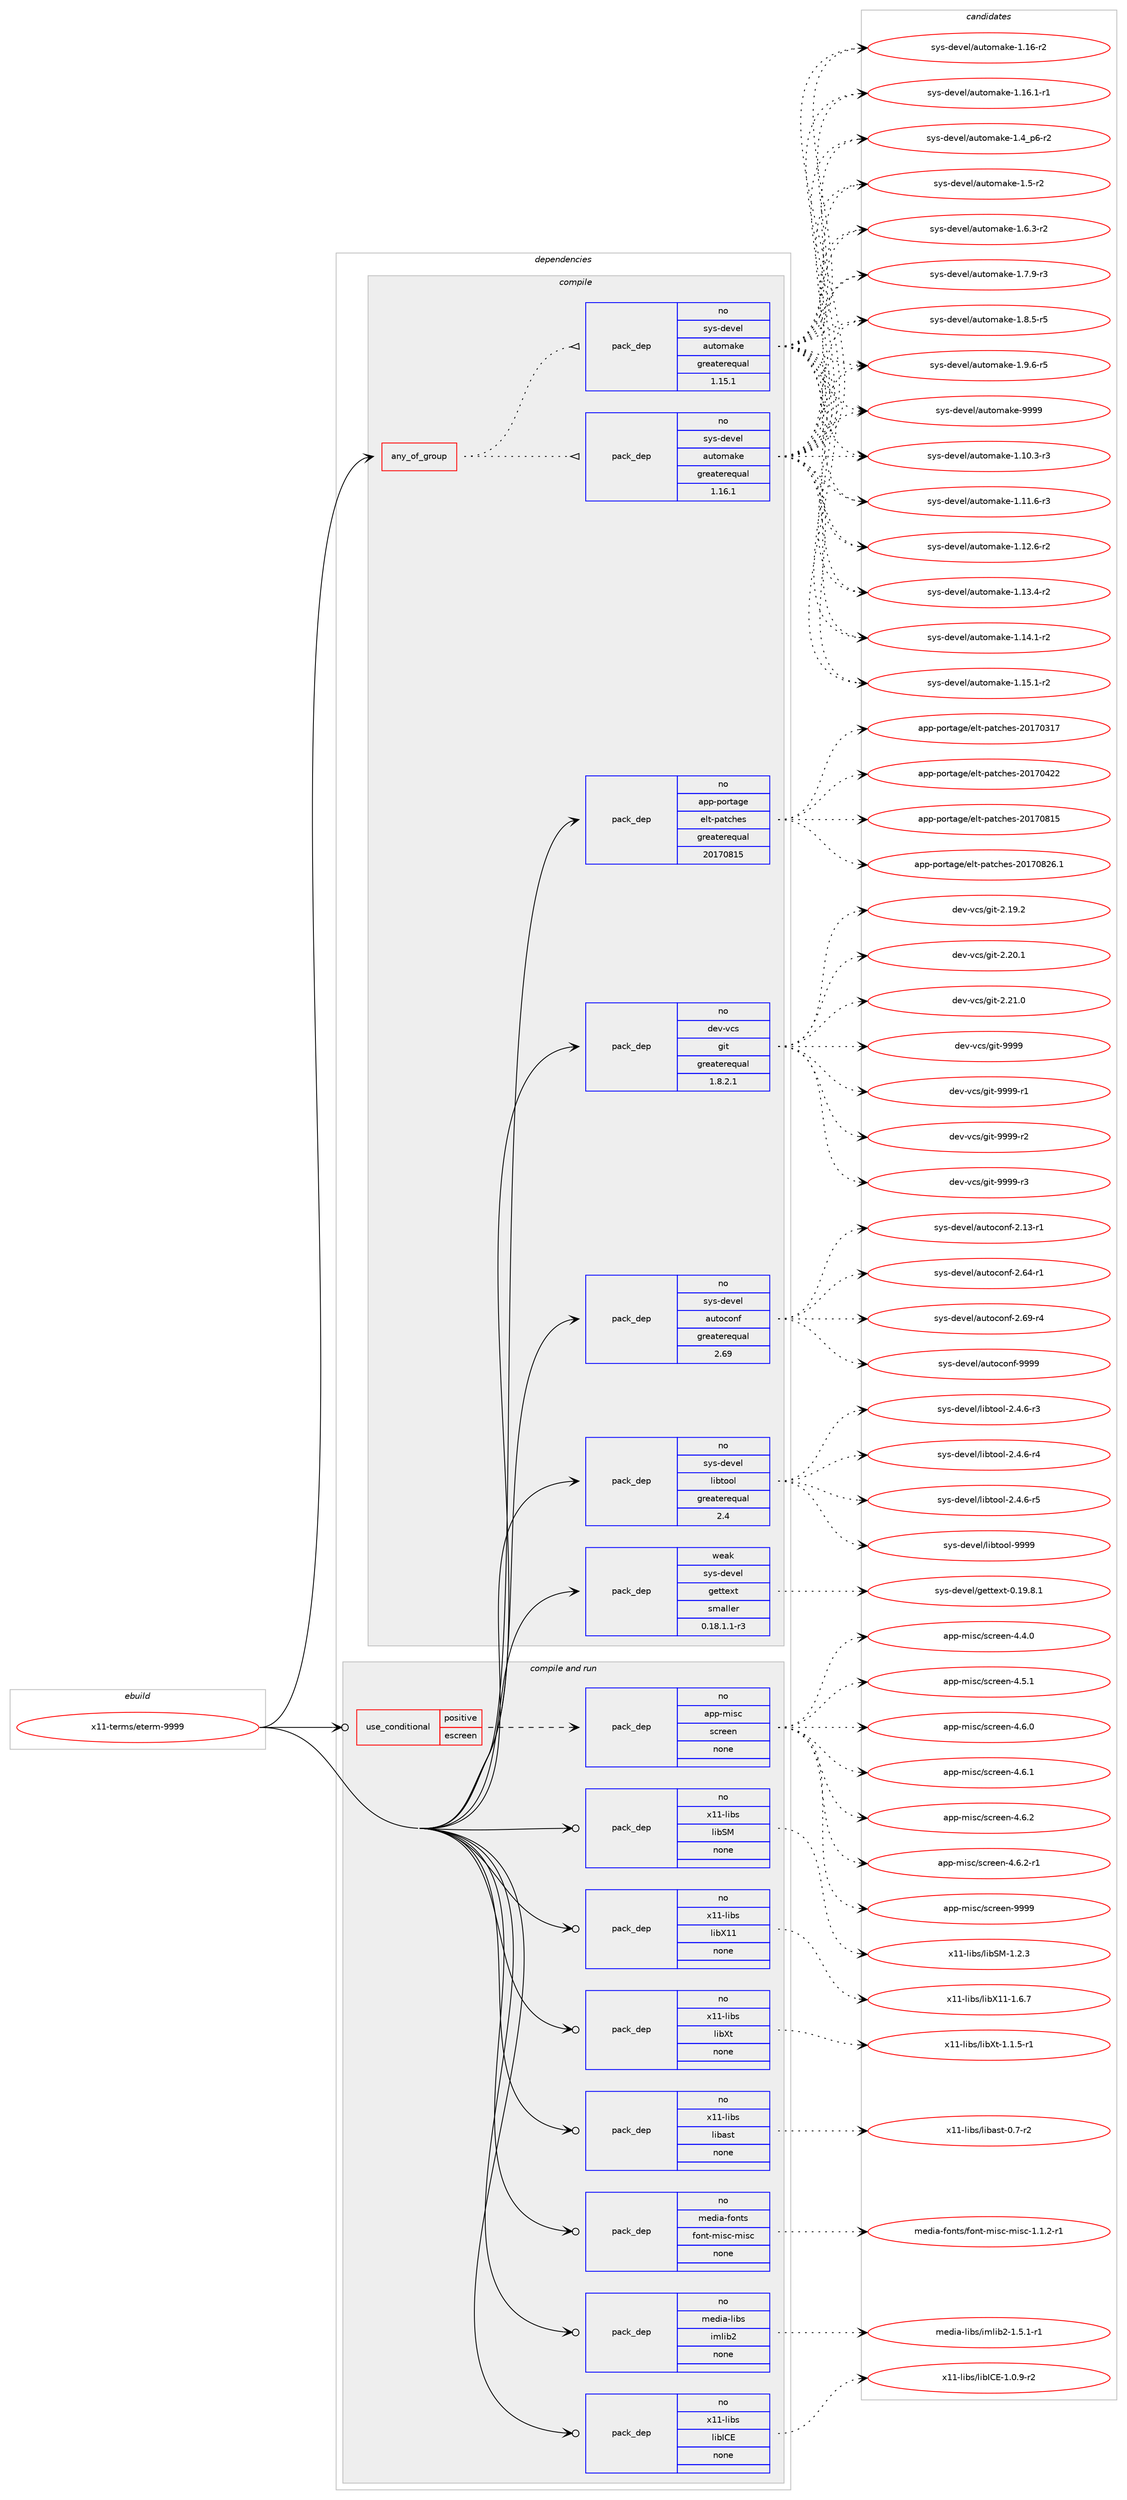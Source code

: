 digraph prolog {

# *************
# Graph options
# *************

newrank=true;
concentrate=true;
compound=true;
graph [rankdir=LR,fontname=Helvetica,fontsize=10,ranksep=1.5];#, ranksep=2.5, nodesep=0.2];
edge  [arrowhead=vee];
node  [fontname=Helvetica,fontsize=10];

# **********
# The ebuild
# **********

subgraph cluster_leftcol {
color=gray;
rank=same;
label=<<i>ebuild</i>>;
id [label="x11-terms/eterm-9999", color=red, width=4, href="../x11-terms/eterm-9999.svg"];
}

# ****************
# The dependencies
# ****************

subgraph cluster_midcol {
color=gray;
label=<<i>dependencies</i>>;
subgraph cluster_compile {
fillcolor="#eeeeee";
style=filled;
label=<<i>compile</i>>;
subgraph any28791 {
dependency1767843 [label=<<TABLE BORDER="0" CELLBORDER="1" CELLSPACING="0" CELLPADDING="4"><TR><TD CELLPADDING="10">any_of_group</TD></TR></TABLE>>, shape=none, color=red];subgraph pack1271033 {
dependency1767844 [label=<<TABLE BORDER="0" CELLBORDER="1" CELLSPACING="0" CELLPADDING="4" WIDTH="220"><TR><TD ROWSPAN="6" CELLPADDING="30">pack_dep</TD></TR><TR><TD WIDTH="110">no</TD></TR><TR><TD>sys-devel</TD></TR><TR><TD>automake</TD></TR><TR><TD>greaterequal</TD></TR><TR><TD>1.16.1</TD></TR></TABLE>>, shape=none, color=blue];
}
dependency1767843:e -> dependency1767844:w [weight=20,style="dotted",arrowhead="oinv"];
subgraph pack1271034 {
dependency1767845 [label=<<TABLE BORDER="0" CELLBORDER="1" CELLSPACING="0" CELLPADDING="4" WIDTH="220"><TR><TD ROWSPAN="6" CELLPADDING="30">pack_dep</TD></TR><TR><TD WIDTH="110">no</TD></TR><TR><TD>sys-devel</TD></TR><TR><TD>automake</TD></TR><TR><TD>greaterequal</TD></TR><TR><TD>1.15.1</TD></TR></TABLE>>, shape=none, color=blue];
}
dependency1767843:e -> dependency1767845:w [weight=20,style="dotted",arrowhead="oinv"];
}
id:e -> dependency1767843:w [weight=20,style="solid",arrowhead="vee"];
subgraph pack1271035 {
dependency1767846 [label=<<TABLE BORDER="0" CELLBORDER="1" CELLSPACING="0" CELLPADDING="4" WIDTH="220"><TR><TD ROWSPAN="6" CELLPADDING="30">pack_dep</TD></TR><TR><TD WIDTH="110">no</TD></TR><TR><TD>app-portage</TD></TR><TR><TD>elt-patches</TD></TR><TR><TD>greaterequal</TD></TR><TR><TD>20170815</TD></TR></TABLE>>, shape=none, color=blue];
}
id:e -> dependency1767846:w [weight=20,style="solid",arrowhead="vee"];
subgraph pack1271036 {
dependency1767847 [label=<<TABLE BORDER="0" CELLBORDER="1" CELLSPACING="0" CELLPADDING="4" WIDTH="220"><TR><TD ROWSPAN="6" CELLPADDING="30">pack_dep</TD></TR><TR><TD WIDTH="110">no</TD></TR><TR><TD>dev-vcs</TD></TR><TR><TD>git</TD></TR><TR><TD>greaterequal</TD></TR><TR><TD>1.8.2.1</TD></TR></TABLE>>, shape=none, color=blue];
}
id:e -> dependency1767847:w [weight=20,style="solid",arrowhead="vee"];
subgraph pack1271037 {
dependency1767848 [label=<<TABLE BORDER="0" CELLBORDER="1" CELLSPACING="0" CELLPADDING="4" WIDTH="220"><TR><TD ROWSPAN="6" CELLPADDING="30">pack_dep</TD></TR><TR><TD WIDTH="110">no</TD></TR><TR><TD>sys-devel</TD></TR><TR><TD>autoconf</TD></TR><TR><TD>greaterequal</TD></TR><TR><TD>2.69</TD></TR></TABLE>>, shape=none, color=blue];
}
id:e -> dependency1767848:w [weight=20,style="solid",arrowhead="vee"];
subgraph pack1271038 {
dependency1767849 [label=<<TABLE BORDER="0" CELLBORDER="1" CELLSPACING="0" CELLPADDING="4" WIDTH="220"><TR><TD ROWSPAN="6" CELLPADDING="30">pack_dep</TD></TR><TR><TD WIDTH="110">no</TD></TR><TR><TD>sys-devel</TD></TR><TR><TD>libtool</TD></TR><TR><TD>greaterequal</TD></TR><TR><TD>2.4</TD></TR></TABLE>>, shape=none, color=blue];
}
id:e -> dependency1767849:w [weight=20,style="solid",arrowhead="vee"];
subgraph pack1271039 {
dependency1767850 [label=<<TABLE BORDER="0" CELLBORDER="1" CELLSPACING="0" CELLPADDING="4" WIDTH="220"><TR><TD ROWSPAN="6" CELLPADDING="30">pack_dep</TD></TR><TR><TD WIDTH="110">weak</TD></TR><TR><TD>sys-devel</TD></TR><TR><TD>gettext</TD></TR><TR><TD>smaller</TD></TR><TR><TD>0.18.1.1-r3</TD></TR></TABLE>>, shape=none, color=blue];
}
id:e -> dependency1767850:w [weight=20,style="solid",arrowhead="vee"];
}
subgraph cluster_compileandrun {
fillcolor="#eeeeee";
style=filled;
label=<<i>compile and run</i>>;
subgraph cond467008 {
dependency1767851 [label=<<TABLE BORDER="0" CELLBORDER="1" CELLSPACING="0" CELLPADDING="4"><TR><TD ROWSPAN="3" CELLPADDING="10">use_conditional</TD></TR><TR><TD>positive</TD></TR><TR><TD>escreen</TD></TR></TABLE>>, shape=none, color=red];
subgraph pack1271040 {
dependency1767852 [label=<<TABLE BORDER="0" CELLBORDER="1" CELLSPACING="0" CELLPADDING="4" WIDTH="220"><TR><TD ROWSPAN="6" CELLPADDING="30">pack_dep</TD></TR><TR><TD WIDTH="110">no</TD></TR><TR><TD>app-misc</TD></TR><TR><TD>screen</TD></TR><TR><TD>none</TD></TR><TR><TD></TD></TR></TABLE>>, shape=none, color=blue];
}
dependency1767851:e -> dependency1767852:w [weight=20,style="dashed",arrowhead="vee"];
}
id:e -> dependency1767851:w [weight=20,style="solid",arrowhead="odotvee"];
subgraph pack1271041 {
dependency1767853 [label=<<TABLE BORDER="0" CELLBORDER="1" CELLSPACING="0" CELLPADDING="4" WIDTH="220"><TR><TD ROWSPAN="6" CELLPADDING="30">pack_dep</TD></TR><TR><TD WIDTH="110">no</TD></TR><TR><TD>media-fonts</TD></TR><TR><TD>font-misc-misc</TD></TR><TR><TD>none</TD></TR><TR><TD></TD></TR></TABLE>>, shape=none, color=blue];
}
id:e -> dependency1767853:w [weight=20,style="solid",arrowhead="odotvee"];
subgraph pack1271042 {
dependency1767854 [label=<<TABLE BORDER="0" CELLBORDER="1" CELLSPACING="0" CELLPADDING="4" WIDTH="220"><TR><TD ROWSPAN="6" CELLPADDING="30">pack_dep</TD></TR><TR><TD WIDTH="110">no</TD></TR><TR><TD>media-libs</TD></TR><TR><TD>imlib2</TD></TR><TR><TD>none</TD></TR><TR><TD></TD></TR></TABLE>>, shape=none, color=blue];
}
id:e -> dependency1767854:w [weight=20,style="solid",arrowhead="odotvee"];
subgraph pack1271043 {
dependency1767855 [label=<<TABLE BORDER="0" CELLBORDER="1" CELLSPACING="0" CELLPADDING="4" WIDTH="220"><TR><TD ROWSPAN="6" CELLPADDING="30">pack_dep</TD></TR><TR><TD WIDTH="110">no</TD></TR><TR><TD>x11-libs</TD></TR><TR><TD>libICE</TD></TR><TR><TD>none</TD></TR><TR><TD></TD></TR></TABLE>>, shape=none, color=blue];
}
id:e -> dependency1767855:w [weight=20,style="solid",arrowhead="odotvee"];
subgraph pack1271044 {
dependency1767856 [label=<<TABLE BORDER="0" CELLBORDER="1" CELLSPACING="0" CELLPADDING="4" WIDTH="220"><TR><TD ROWSPAN="6" CELLPADDING="30">pack_dep</TD></TR><TR><TD WIDTH="110">no</TD></TR><TR><TD>x11-libs</TD></TR><TR><TD>libSM</TD></TR><TR><TD>none</TD></TR><TR><TD></TD></TR></TABLE>>, shape=none, color=blue];
}
id:e -> dependency1767856:w [weight=20,style="solid",arrowhead="odotvee"];
subgraph pack1271045 {
dependency1767857 [label=<<TABLE BORDER="0" CELLBORDER="1" CELLSPACING="0" CELLPADDING="4" WIDTH="220"><TR><TD ROWSPAN="6" CELLPADDING="30">pack_dep</TD></TR><TR><TD WIDTH="110">no</TD></TR><TR><TD>x11-libs</TD></TR><TR><TD>libX11</TD></TR><TR><TD>none</TD></TR><TR><TD></TD></TR></TABLE>>, shape=none, color=blue];
}
id:e -> dependency1767857:w [weight=20,style="solid",arrowhead="odotvee"];
subgraph pack1271046 {
dependency1767858 [label=<<TABLE BORDER="0" CELLBORDER="1" CELLSPACING="0" CELLPADDING="4" WIDTH="220"><TR><TD ROWSPAN="6" CELLPADDING="30">pack_dep</TD></TR><TR><TD WIDTH="110">no</TD></TR><TR><TD>x11-libs</TD></TR><TR><TD>libXt</TD></TR><TR><TD>none</TD></TR><TR><TD></TD></TR></TABLE>>, shape=none, color=blue];
}
id:e -> dependency1767858:w [weight=20,style="solid",arrowhead="odotvee"];
subgraph pack1271047 {
dependency1767859 [label=<<TABLE BORDER="0" CELLBORDER="1" CELLSPACING="0" CELLPADDING="4" WIDTH="220"><TR><TD ROWSPAN="6" CELLPADDING="30">pack_dep</TD></TR><TR><TD WIDTH="110">no</TD></TR><TR><TD>x11-libs</TD></TR><TR><TD>libast</TD></TR><TR><TD>none</TD></TR><TR><TD></TD></TR></TABLE>>, shape=none, color=blue];
}
id:e -> dependency1767859:w [weight=20,style="solid",arrowhead="odotvee"];
}
subgraph cluster_run {
fillcolor="#eeeeee";
style=filled;
label=<<i>run</i>>;
}
}

# **************
# The candidates
# **************

subgraph cluster_choices {
rank=same;
color=gray;
label=<<i>candidates</i>>;

subgraph choice1271033 {
color=black;
nodesep=1;
choice11512111545100101118101108479711711611110997107101454946494846514511451 [label="sys-devel/automake-1.10.3-r3", color=red, width=4,href="../sys-devel/automake-1.10.3-r3.svg"];
choice11512111545100101118101108479711711611110997107101454946494946544511451 [label="sys-devel/automake-1.11.6-r3", color=red, width=4,href="../sys-devel/automake-1.11.6-r3.svg"];
choice11512111545100101118101108479711711611110997107101454946495046544511450 [label="sys-devel/automake-1.12.6-r2", color=red, width=4,href="../sys-devel/automake-1.12.6-r2.svg"];
choice11512111545100101118101108479711711611110997107101454946495146524511450 [label="sys-devel/automake-1.13.4-r2", color=red, width=4,href="../sys-devel/automake-1.13.4-r2.svg"];
choice11512111545100101118101108479711711611110997107101454946495246494511450 [label="sys-devel/automake-1.14.1-r2", color=red, width=4,href="../sys-devel/automake-1.14.1-r2.svg"];
choice11512111545100101118101108479711711611110997107101454946495346494511450 [label="sys-devel/automake-1.15.1-r2", color=red, width=4,href="../sys-devel/automake-1.15.1-r2.svg"];
choice1151211154510010111810110847971171161111099710710145494649544511450 [label="sys-devel/automake-1.16-r2", color=red, width=4,href="../sys-devel/automake-1.16-r2.svg"];
choice11512111545100101118101108479711711611110997107101454946495446494511449 [label="sys-devel/automake-1.16.1-r1", color=red, width=4,href="../sys-devel/automake-1.16.1-r1.svg"];
choice115121115451001011181011084797117116111109971071014549465295112544511450 [label="sys-devel/automake-1.4_p6-r2", color=red, width=4,href="../sys-devel/automake-1.4_p6-r2.svg"];
choice11512111545100101118101108479711711611110997107101454946534511450 [label="sys-devel/automake-1.5-r2", color=red, width=4,href="../sys-devel/automake-1.5-r2.svg"];
choice115121115451001011181011084797117116111109971071014549465446514511450 [label="sys-devel/automake-1.6.3-r2", color=red, width=4,href="../sys-devel/automake-1.6.3-r2.svg"];
choice115121115451001011181011084797117116111109971071014549465546574511451 [label="sys-devel/automake-1.7.9-r3", color=red, width=4,href="../sys-devel/automake-1.7.9-r3.svg"];
choice115121115451001011181011084797117116111109971071014549465646534511453 [label="sys-devel/automake-1.8.5-r5", color=red, width=4,href="../sys-devel/automake-1.8.5-r5.svg"];
choice115121115451001011181011084797117116111109971071014549465746544511453 [label="sys-devel/automake-1.9.6-r5", color=red, width=4,href="../sys-devel/automake-1.9.6-r5.svg"];
choice115121115451001011181011084797117116111109971071014557575757 [label="sys-devel/automake-9999", color=red, width=4,href="../sys-devel/automake-9999.svg"];
dependency1767844:e -> choice11512111545100101118101108479711711611110997107101454946494846514511451:w [style=dotted,weight="100"];
dependency1767844:e -> choice11512111545100101118101108479711711611110997107101454946494946544511451:w [style=dotted,weight="100"];
dependency1767844:e -> choice11512111545100101118101108479711711611110997107101454946495046544511450:w [style=dotted,weight="100"];
dependency1767844:e -> choice11512111545100101118101108479711711611110997107101454946495146524511450:w [style=dotted,weight="100"];
dependency1767844:e -> choice11512111545100101118101108479711711611110997107101454946495246494511450:w [style=dotted,weight="100"];
dependency1767844:e -> choice11512111545100101118101108479711711611110997107101454946495346494511450:w [style=dotted,weight="100"];
dependency1767844:e -> choice1151211154510010111810110847971171161111099710710145494649544511450:w [style=dotted,weight="100"];
dependency1767844:e -> choice11512111545100101118101108479711711611110997107101454946495446494511449:w [style=dotted,weight="100"];
dependency1767844:e -> choice115121115451001011181011084797117116111109971071014549465295112544511450:w [style=dotted,weight="100"];
dependency1767844:e -> choice11512111545100101118101108479711711611110997107101454946534511450:w [style=dotted,weight="100"];
dependency1767844:e -> choice115121115451001011181011084797117116111109971071014549465446514511450:w [style=dotted,weight="100"];
dependency1767844:e -> choice115121115451001011181011084797117116111109971071014549465546574511451:w [style=dotted,weight="100"];
dependency1767844:e -> choice115121115451001011181011084797117116111109971071014549465646534511453:w [style=dotted,weight="100"];
dependency1767844:e -> choice115121115451001011181011084797117116111109971071014549465746544511453:w [style=dotted,weight="100"];
dependency1767844:e -> choice115121115451001011181011084797117116111109971071014557575757:w [style=dotted,weight="100"];
}
subgraph choice1271034 {
color=black;
nodesep=1;
choice11512111545100101118101108479711711611110997107101454946494846514511451 [label="sys-devel/automake-1.10.3-r3", color=red, width=4,href="../sys-devel/automake-1.10.3-r3.svg"];
choice11512111545100101118101108479711711611110997107101454946494946544511451 [label="sys-devel/automake-1.11.6-r3", color=red, width=4,href="../sys-devel/automake-1.11.6-r3.svg"];
choice11512111545100101118101108479711711611110997107101454946495046544511450 [label="sys-devel/automake-1.12.6-r2", color=red, width=4,href="../sys-devel/automake-1.12.6-r2.svg"];
choice11512111545100101118101108479711711611110997107101454946495146524511450 [label="sys-devel/automake-1.13.4-r2", color=red, width=4,href="../sys-devel/automake-1.13.4-r2.svg"];
choice11512111545100101118101108479711711611110997107101454946495246494511450 [label="sys-devel/automake-1.14.1-r2", color=red, width=4,href="../sys-devel/automake-1.14.1-r2.svg"];
choice11512111545100101118101108479711711611110997107101454946495346494511450 [label="sys-devel/automake-1.15.1-r2", color=red, width=4,href="../sys-devel/automake-1.15.1-r2.svg"];
choice1151211154510010111810110847971171161111099710710145494649544511450 [label="sys-devel/automake-1.16-r2", color=red, width=4,href="../sys-devel/automake-1.16-r2.svg"];
choice11512111545100101118101108479711711611110997107101454946495446494511449 [label="sys-devel/automake-1.16.1-r1", color=red, width=4,href="../sys-devel/automake-1.16.1-r1.svg"];
choice115121115451001011181011084797117116111109971071014549465295112544511450 [label="sys-devel/automake-1.4_p6-r2", color=red, width=4,href="../sys-devel/automake-1.4_p6-r2.svg"];
choice11512111545100101118101108479711711611110997107101454946534511450 [label="sys-devel/automake-1.5-r2", color=red, width=4,href="../sys-devel/automake-1.5-r2.svg"];
choice115121115451001011181011084797117116111109971071014549465446514511450 [label="sys-devel/automake-1.6.3-r2", color=red, width=4,href="../sys-devel/automake-1.6.3-r2.svg"];
choice115121115451001011181011084797117116111109971071014549465546574511451 [label="sys-devel/automake-1.7.9-r3", color=red, width=4,href="../sys-devel/automake-1.7.9-r3.svg"];
choice115121115451001011181011084797117116111109971071014549465646534511453 [label="sys-devel/automake-1.8.5-r5", color=red, width=4,href="../sys-devel/automake-1.8.5-r5.svg"];
choice115121115451001011181011084797117116111109971071014549465746544511453 [label="sys-devel/automake-1.9.6-r5", color=red, width=4,href="../sys-devel/automake-1.9.6-r5.svg"];
choice115121115451001011181011084797117116111109971071014557575757 [label="sys-devel/automake-9999", color=red, width=4,href="../sys-devel/automake-9999.svg"];
dependency1767845:e -> choice11512111545100101118101108479711711611110997107101454946494846514511451:w [style=dotted,weight="100"];
dependency1767845:e -> choice11512111545100101118101108479711711611110997107101454946494946544511451:w [style=dotted,weight="100"];
dependency1767845:e -> choice11512111545100101118101108479711711611110997107101454946495046544511450:w [style=dotted,weight="100"];
dependency1767845:e -> choice11512111545100101118101108479711711611110997107101454946495146524511450:w [style=dotted,weight="100"];
dependency1767845:e -> choice11512111545100101118101108479711711611110997107101454946495246494511450:w [style=dotted,weight="100"];
dependency1767845:e -> choice11512111545100101118101108479711711611110997107101454946495346494511450:w [style=dotted,weight="100"];
dependency1767845:e -> choice1151211154510010111810110847971171161111099710710145494649544511450:w [style=dotted,weight="100"];
dependency1767845:e -> choice11512111545100101118101108479711711611110997107101454946495446494511449:w [style=dotted,weight="100"];
dependency1767845:e -> choice115121115451001011181011084797117116111109971071014549465295112544511450:w [style=dotted,weight="100"];
dependency1767845:e -> choice11512111545100101118101108479711711611110997107101454946534511450:w [style=dotted,weight="100"];
dependency1767845:e -> choice115121115451001011181011084797117116111109971071014549465446514511450:w [style=dotted,weight="100"];
dependency1767845:e -> choice115121115451001011181011084797117116111109971071014549465546574511451:w [style=dotted,weight="100"];
dependency1767845:e -> choice115121115451001011181011084797117116111109971071014549465646534511453:w [style=dotted,weight="100"];
dependency1767845:e -> choice115121115451001011181011084797117116111109971071014549465746544511453:w [style=dotted,weight="100"];
dependency1767845:e -> choice115121115451001011181011084797117116111109971071014557575757:w [style=dotted,weight="100"];
}
subgraph choice1271035 {
color=black;
nodesep=1;
choice97112112451121111141169710310147101108116451129711699104101115455048495548514955 [label="app-portage/elt-patches-20170317", color=red, width=4,href="../app-portage/elt-patches-20170317.svg"];
choice97112112451121111141169710310147101108116451129711699104101115455048495548525050 [label="app-portage/elt-patches-20170422", color=red, width=4,href="../app-portage/elt-patches-20170422.svg"];
choice97112112451121111141169710310147101108116451129711699104101115455048495548564953 [label="app-portage/elt-patches-20170815", color=red, width=4,href="../app-portage/elt-patches-20170815.svg"];
choice971121124511211111411697103101471011081164511297116991041011154550484955485650544649 [label="app-portage/elt-patches-20170826.1", color=red, width=4,href="../app-portage/elt-patches-20170826.1.svg"];
dependency1767846:e -> choice97112112451121111141169710310147101108116451129711699104101115455048495548514955:w [style=dotted,weight="100"];
dependency1767846:e -> choice97112112451121111141169710310147101108116451129711699104101115455048495548525050:w [style=dotted,weight="100"];
dependency1767846:e -> choice97112112451121111141169710310147101108116451129711699104101115455048495548564953:w [style=dotted,weight="100"];
dependency1767846:e -> choice971121124511211111411697103101471011081164511297116991041011154550484955485650544649:w [style=dotted,weight="100"];
}
subgraph choice1271036 {
color=black;
nodesep=1;
choice10010111845118991154710310511645504649574650 [label="dev-vcs/git-2.19.2", color=red, width=4,href="../dev-vcs/git-2.19.2.svg"];
choice10010111845118991154710310511645504650484649 [label="dev-vcs/git-2.20.1", color=red, width=4,href="../dev-vcs/git-2.20.1.svg"];
choice10010111845118991154710310511645504650494648 [label="dev-vcs/git-2.21.0", color=red, width=4,href="../dev-vcs/git-2.21.0.svg"];
choice1001011184511899115471031051164557575757 [label="dev-vcs/git-9999", color=red, width=4,href="../dev-vcs/git-9999.svg"];
choice10010111845118991154710310511645575757574511449 [label="dev-vcs/git-9999-r1", color=red, width=4,href="../dev-vcs/git-9999-r1.svg"];
choice10010111845118991154710310511645575757574511450 [label="dev-vcs/git-9999-r2", color=red, width=4,href="../dev-vcs/git-9999-r2.svg"];
choice10010111845118991154710310511645575757574511451 [label="dev-vcs/git-9999-r3", color=red, width=4,href="../dev-vcs/git-9999-r3.svg"];
dependency1767847:e -> choice10010111845118991154710310511645504649574650:w [style=dotted,weight="100"];
dependency1767847:e -> choice10010111845118991154710310511645504650484649:w [style=dotted,weight="100"];
dependency1767847:e -> choice10010111845118991154710310511645504650494648:w [style=dotted,weight="100"];
dependency1767847:e -> choice1001011184511899115471031051164557575757:w [style=dotted,weight="100"];
dependency1767847:e -> choice10010111845118991154710310511645575757574511449:w [style=dotted,weight="100"];
dependency1767847:e -> choice10010111845118991154710310511645575757574511450:w [style=dotted,weight="100"];
dependency1767847:e -> choice10010111845118991154710310511645575757574511451:w [style=dotted,weight="100"];
}
subgraph choice1271037 {
color=black;
nodesep=1;
choice1151211154510010111810110847971171161119911111010245504649514511449 [label="sys-devel/autoconf-2.13-r1", color=red, width=4,href="../sys-devel/autoconf-2.13-r1.svg"];
choice1151211154510010111810110847971171161119911111010245504654524511449 [label="sys-devel/autoconf-2.64-r1", color=red, width=4,href="../sys-devel/autoconf-2.64-r1.svg"];
choice1151211154510010111810110847971171161119911111010245504654574511452 [label="sys-devel/autoconf-2.69-r4", color=red, width=4,href="../sys-devel/autoconf-2.69-r4.svg"];
choice115121115451001011181011084797117116111991111101024557575757 [label="sys-devel/autoconf-9999", color=red, width=4,href="../sys-devel/autoconf-9999.svg"];
dependency1767848:e -> choice1151211154510010111810110847971171161119911111010245504649514511449:w [style=dotted,weight="100"];
dependency1767848:e -> choice1151211154510010111810110847971171161119911111010245504654524511449:w [style=dotted,weight="100"];
dependency1767848:e -> choice1151211154510010111810110847971171161119911111010245504654574511452:w [style=dotted,weight="100"];
dependency1767848:e -> choice115121115451001011181011084797117116111991111101024557575757:w [style=dotted,weight="100"];
}
subgraph choice1271038 {
color=black;
nodesep=1;
choice1151211154510010111810110847108105981161111111084550465246544511451 [label="sys-devel/libtool-2.4.6-r3", color=red, width=4,href="../sys-devel/libtool-2.4.6-r3.svg"];
choice1151211154510010111810110847108105981161111111084550465246544511452 [label="sys-devel/libtool-2.4.6-r4", color=red, width=4,href="../sys-devel/libtool-2.4.6-r4.svg"];
choice1151211154510010111810110847108105981161111111084550465246544511453 [label="sys-devel/libtool-2.4.6-r5", color=red, width=4,href="../sys-devel/libtool-2.4.6-r5.svg"];
choice1151211154510010111810110847108105981161111111084557575757 [label="sys-devel/libtool-9999", color=red, width=4,href="../sys-devel/libtool-9999.svg"];
dependency1767849:e -> choice1151211154510010111810110847108105981161111111084550465246544511451:w [style=dotted,weight="100"];
dependency1767849:e -> choice1151211154510010111810110847108105981161111111084550465246544511452:w [style=dotted,weight="100"];
dependency1767849:e -> choice1151211154510010111810110847108105981161111111084550465246544511453:w [style=dotted,weight="100"];
dependency1767849:e -> choice1151211154510010111810110847108105981161111111084557575757:w [style=dotted,weight="100"];
}
subgraph choice1271039 {
color=black;
nodesep=1;
choice1151211154510010111810110847103101116116101120116454846495746564649 [label="sys-devel/gettext-0.19.8.1", color=red, width=4,href="../sys-devel/gettext-0.19.8.1.svg"];
dependency1767850:e -> choice1151211154510010111810110847103101116116101120116454846495746564649:w [style=dotted,weight="100"];
}
subgraph choice1271040 {
color=black;
nodesep=1;
choice9711211245109105115994711599114101101110455246524648 [label="app-misc/screen-4.4.0", color=red, width=4,href="../app-misc/screen-4.4.0.svg"];
choice9711211245109105115994711599114101101110455246534649 [label="app-misc/screen-4.5.1", color=red, width=4,href="../app-misc/screen-4.5.1.svg"];
choice9711211245109105115994711599114101101110455246544648 [label="app-misc/screen-4.6.0", color=red, width=4,href="../app-misc/screen-4.6.0.svg"];
choice9711211245109105115994711599114101101110455246544649 [label="app-misc/screen-4.6.1", color=red, width=4,href="../app-misc/screen-4.6.1.svg"];
choice9711211245109105115994711599114101101110455246544650 [label="app-misc/screen-4.6.2", color=red, width=4,href="../app-misc/screen-4.6.2.svg"];
choice97112112451091051159947115991141011011104552465446504511449 [label="app-misc/screen-4.6.2-r1", color=red, width=4,href="../app-misc/screen-4.6.2-r1.svg"];
choice97112112451091051159947115991141011011104557575757 [label="app-misc/screen-9999", color=red, width=4,href="../app-misc/screen-9999.svg"];
dependency1767852:e -> choice9711211245109105115994711599114101101110455246524648:w [style=dotted,weight="100"];
dependency1767852:e -> choice9711211245109105115994711599114101101110455246534649:w [style=dotted,weight="100"];
dependency1767852:e -> choice9711211245109105115994711599114101101110455246544648:w [style=dotted,weight="100"];
dependency1767852:e -> choice9711211245109105115994711599114101101110455246544649:w [style=dotted,weight="100"];
dependency1767852:e -> choice9711211245109105115994711599114101101110455246544650:w [style=dotted,weight="100"];
dependency1767852:e -> choice97112112451091051159947115991141011011104552465446504511449:w [style=dotted,weight="100"];
dependency1767852:e -> choice97112112451091051159947115991141011011104557575757:w [style=dotted,weight="100"];
}
subgraph choice1271041 {
color=black;
nodesep=1;
choice109101100105974510211111011611547102111110116451091051159945109105115994549464946504511449 [label="media-fonts/font-misc-misc-1.1.2-r1", color=red, width=4,href="../media-fonts/font-misc-misc-1.1.2-r1.svg"];
dependency1767853:e -> choice109101100105974510211111011611547102111110116451091051159945109105115994549464946504511449:w [style=dotted,weight="100"];
}
subgraph choice1271042 {
color=black;
nodesep=1;
choice1091011001059745108105981154710510910810598504549465346494511449 [label="media-libs/imlib2-1.5.1-r1", color=red, width=4,href="../media-libs/imlib2-1.5.1-r1.svg"];
dependency1767854:e -> choice1091011001059745108105981154710510910810598504549465346494511449:w [style=dotted,weight="100"];
}
subgraph choice1271043 {
color=black;
nodesep=1;
choice1204949451081059811547108105987367694549464846574511450 [label="x11-libs/libICE-1.0.9-r2", color=red, width=4,href="../x11-libs/libICE-1.0.9-r2.svg"];
dependency1767855:e -> choice1204949451081059811547108105987367694549464846574511450:w [style=dotted,weight="100"];
}
subgraph choice1271044 {
color=black;
nodesep=1;
choice1204949451081059811547108105988377454946504651 [label="x11-libs/libSM-1.2.3", color=red, width=4,href="../x11-libs/libSM-1.2.3.svg"];
dependency1767856:e -> choice1204949451081059811547108105988377454946504651:w [style=dotted,weight="100"];
}
subgraph choice1271045 {
color=black;
nodesep=1;
choice120494945108105981154710810598884949454946544655 [label="x11-libs/libX11-1.6.7", color=red, width=4,href="../x11-libs/libX11-1.6.7.svg"];
dependency1767857:e -> choice120494945108105981154710810598884949454946544655:w [style=dotted,weight="100"];
}
subgraph choice1271046 {
color=black;
nodesep=1;
choice120494945108105981154710810598881164549464946534511449 [label="x11-libs/libXt-1.1.5-r1", color=red, width=4,href="../x11-libs/libXt-1.1.5-r1.svg"];
dependency1767858:e -> choice120494945108105981154710810598881164549464946534511449:w [style=dotted,weight="100"];
}
subgraph choice1271047 {
color=black;
nodesep=1;
choice12049494510810598115471081059897115116454846554511450 [label="x11-libs/libast-0.7-r2", color=red, width=4,href="../x11-libs/libast-0.7-r2.svg"];
dependency1767859:e -> choice12049494510810598115471081059897115116454846554511450:w [style=dotted,weight="100"];
}
}

}

